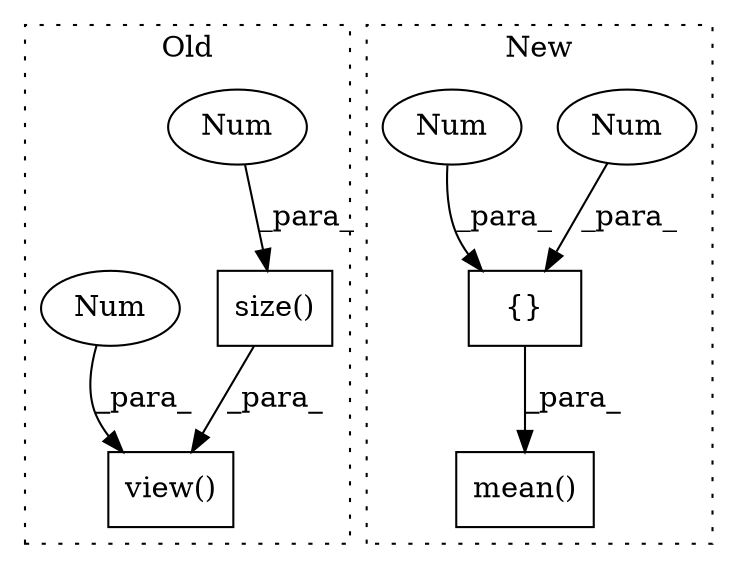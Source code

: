 digraph G {
subgraph cluster0 {
1 [label="size()" a="75" s="1300,1309" l="8,1" shape="box"];
3 [label="Num" a="76" s="1308" l="1" shape="ellipse"];
4 [label="view()" a="75" s="1263,1319" l="37,1" shape="box"];
5 [label="Num" a="76" s="1312" l="1" shape="ellipse"];
label = "Old";
style="dotted";
}
subgraph cluster1 {
2 [label="mean()" a="75" s="1189,1203" l="7,15" shape="box"];
6 [label="{}" a="59" s="1196,1202" l="1,0" shape="box"];
7 [label="Num" a="76" s="1201" l="1" shape="ellipse"];
8 [label="Num" a="76" s="1199" l="1" shape="ellipse"];
label = "New";
style="dotted";
}
1 -> 4 [label="_para_"];
3 -> 1 [label="_para_"];
5 -> 4 [label="_para_"];
6 -> 2 [label="_para_"];
7 -> 6 [label="_para_"];
8 -> 6 [label="_para_"];
}